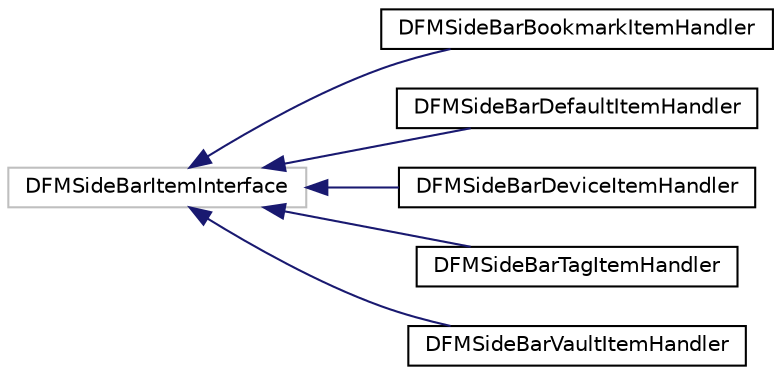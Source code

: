 digraph "类继承关系图"
{
  edge [fontname="Helvetica",fontsize="10",labelfontname="Helvetica",labelfontsize="10"];
  node [fontname="Helvetica",fontsize="10",shape=record];
  rankdir="LR";
  Node2864 [label="DFMSideBarItemInterface",height=0.2,width=0.4,color="grey75", fillcolor="white", style="filled"];
  Node2864 -> Node0 [dir="back",color="midnightblue",fontsize="10",style="solid",fontname="Helvetica"];
  Node0 [label="DFMSideBarBookmarkItemHandler",height=0.2,width=0.4,color="black", fillcolor="white", style="filled",URL="$class_d_f_m_side_bar_bookmark_item_handler.html"];
  Node2864 -> Node2866 [dir="back",color="midnightblue",fontsize="10",style="solid",fontname="Helvetica"];
  Node2866 [label="DFMSideBarDefaultItemHandler",height=0.2,width=0.4,color="black", fillcolor="white", style="filled",URL="$class_d_f_m_side_bar_default_item_handler.html"];
  Node2864 -> Node2867 [dir="back",color="midnightblue",fontsize="10",style="solid",fontname="Helvetica"];
  Node2867 [label="DFMSideBarDeviceItemHandler",height=0.2,width=0.4,color="black", fillcolor="white", style="filled",URL="$class_d_f_m_side_bar_device_item_handler.html"];
  Node2864 -> Node2868 [dir="back",color="midnightblue",fontsize="10",style="solid",fontname="Helvetica"];
  Node2868 [label="DFMSideBarTagItemHandler",height=0.2,width=0.4,color="black", fillcolor="white", style="filled",URL="$class_d_f_m_side_bar_tag_item_handler.html"];
  Node2864 -> Node2869 [dir="back",color="midnightblue",fontsize="10",style="solid",fontname="Helvetica"];
  Node2869 [label="DFMSideBarVaultItemHandler",height=0.2,width=0.4,color="black", fillcolor="white", style="filled",URL="$class_d_f_m_side_bar_vault_item_handler.html",tooltip="实现侧边栏保险箱 "];
}
